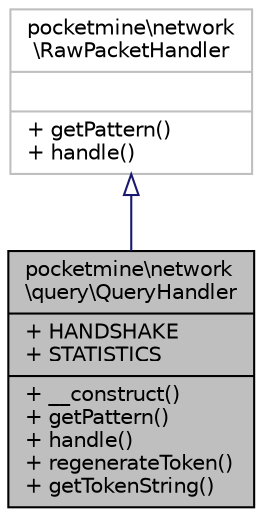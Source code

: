 digraph "pocketmine\network\query\QueryHandler"
{
 // INTERACTIVE_SVG=YES
 // LATEX_PDF_SIZE
  edge [fontname="Helvetica",fontsize="10",labelfontname="Helvetica",labelfontsize="10"];
  node [fontname="Helvetica",fontsize="10",shape=record];
  Node1 [label="{pocketmine\\network\l\\query\\QueryHandler\n|+ HANDSHAKE\l+ STATISTICS\l|+ __construct()\l+ getPattern()\l+ handle()\l+ regenerateToken()\l+ getTokenString()\l}",height=0.2,width=0.4,color="black", fillcolor="grey75", style="filled", fontcolor="black",tooltip=" "];
  Node2 -> Node1 [dir="back",color="midnightblue",fontsize="10",style="solid",arrowtail="onormal",fontname="Helvetica"];
  Node2 [label="{pocketmine\\network\l\\RawPacketHandler\n||+ getPattern()\l+ handle()\l}",height=0.2,width=0.4,color="grey75", fillcolor="white", style="filled",URL="$d3/d69/interfacepocketmine_1_1network_1_1_raw_packet_handler.html",tooltip=" "];
}
